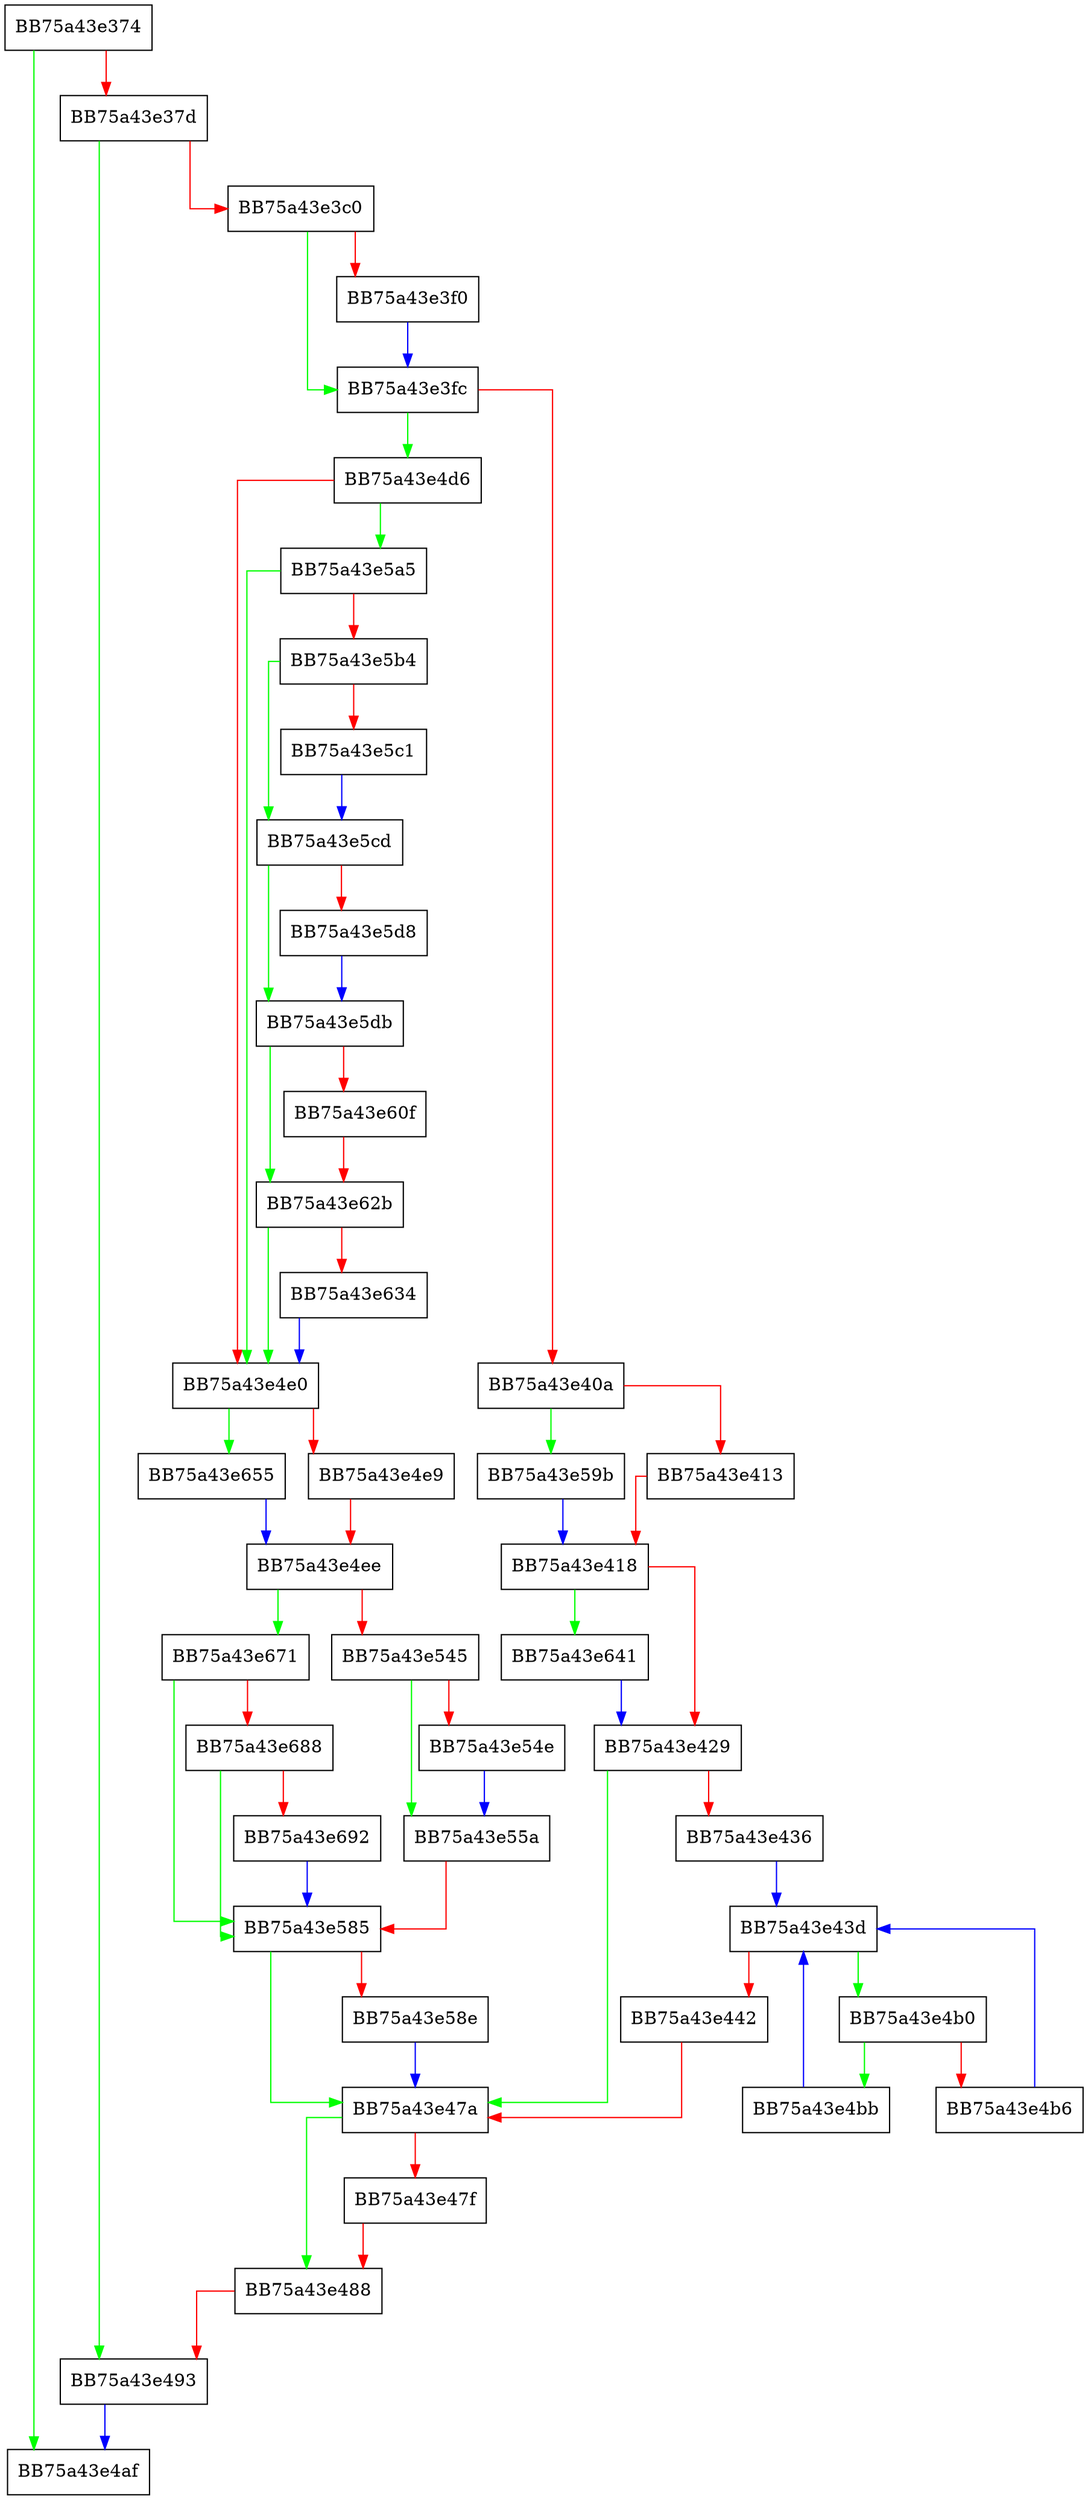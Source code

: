 digraph AddPath {
  node [shape="box"];
  graph [splines=ortho];
  BB75a43e374 -> BB75a43e4af [color="green"];
  BB75a43e374 -> BB75a43e37d [color="red"];
  BB75a43e37d -> BB75a43e493 [color="green"];
  BB75a43e37d -> BB75a43e3c0 [color="red"];
  BB75a43e3c0 -> BB75a43e3fc [color="green"];
  BB75a43e3c0 -> BB75a43e3f0 [color="red"];
  BB75a43e3f0 -> BB75a43e3fc [color="blue"];
  BB75a43e3fc -> BB75a43e4d6 [color="green"];
  BB75a43e3fc -> BB75a43e40a [color="red"];
  BB75a43e40a -> BB75a43e59b [color="green"];
  BB75a43e40a -> BB75a43e413 [color="red"];
  BB75a43e413 -> BB75a43e418 [color="red"];
  BB75a43e418 -> BB75a43e641 [color="green"];
  BB75a43e418 -> BB75a43e429 [color="red"];
  BB75a43e429 -> BB75a43e47a [color="green"];
  BB75a43e429 -> BB75a43e436 [color="red"];
  BB75a43e436 -> BB75a43e43d [color="blue"];
  BB75a43e43d -> BB75a43e4b0 [color="green"];
  BB75a43e43d -> BB75a43e442 [color="red"];
  BB75a43e442 -> BB75a43e47a [color="red"];
  BB75a43e47a -> BB75a43e488 [color="green"];
  BB75a43e47a -> BB75a43e47f [color="red"];
  BB75a43e47f -> BB75a43e488 [color="red"];
  BB75a43e488 -> BB75a43e493 [color="red"];
  BB75a43e493 -> BB75a43e4af [color="blue"];
  BB75a43e4b0 -> BB75a43e4bb [color="green"];
  BB75a43e4b0 -> BB75a43e4b6 [color="red"];
  BB75a43e4b6 -> BB75a43e43d [color="blue"];
  BB75a43e4bb -> BB75a43e43d [color="blue"];
  BB75a43e4d6 -> BB75a43e5a5 [color="green"];
  BB75a43e4d6 -> BB75a43e4e0 [color="red"];
  BB75a43e4e0 -> BB75a43e655 [color="green"];
  BB75a43e4e0 -> BB75a43e4e9 [color="red"];
  BB75a43e4e9 -> BB75a43e4ee [color="red"];
  BB75a43e4ee -> BB75a43e671 [color="green"];
  BB75a43e4ee -> BB75a43e545 [color="red"];
  BB75a43e545 -> BB75a43e55a [color="green"];
  BB75a43e545 -> BB75a43e54e [color="red"];
  BB75a43e54e -> BB75a43e55a [color="blue"];
  BB75a43e55a -> BB75a43e585 [color="red"];
  BB75a43e585 -> BB75a43e47a [color="green"];
  BB75a43e585 -> BB75a43e58e [color="red"];
  BB75a43e58e -> BB75a43e47a [color="blue"];
  BB75a43e59b -> BB75a43e418 [color="blue"];
  BB75a43e5a5 -> BB75a43e4e0 [color="green"];
  BB75a43e5a5 -> BB75a43e5b4 [color="red"];
  BB75a43e5b4 -> BB75a43e5cd [color="green"];
  BB75a43e5b4 -> BB75a43e5c1 [color="red"];
  BB75a43e5c1 -> BB75a43e5cd [color="blue"];
  BB75a43e5cd -> BB75a43e5db [color="green"];
  BB75a43e5cd -> BB75a43e5d8 [color="red"];
  BB75a43e5d8 -> BB75a43e5db [color="blue"];
  BB75a43e5db -> BB75a43e62b [color="green"];
  BB75a43e5db -> BB75a43e60f [color="red"];
  BB75a43e60f -> BB75a43e62b [color="red"];
  BB75a43e62b -> BB75a43e4e0 [color="green"];
  BB75a43e62b -> BB75a43e634 [color="red"];
  BB75a43e634 -> BB75a43e4e0 [color="blue"];
  BB75a43e641 -> BB75a43e429 [color="blue"];
  BB75a43e655 -> BB75a43e4ee [color="blue"];
  BB75a43e671 -> BB75a43e585 [color="green"];
  BB75a43e671 -> BB75a43e688 [color="red"];
  BB75a43e688 -> BB75a43e585 [color="green"];
  BB75a43e688 -> BB75a43e692 [color="red"];
  BB75a43e692 -> BB75a43e585 [color="blue"];
}
